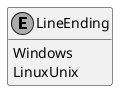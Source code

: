 ﻿@startuml
hide empty members
skinparam monochrome true
skinparam backgroundcolor transparent

enum LineEnding {
    Windows
    LinuxUnix
}

@enduml
